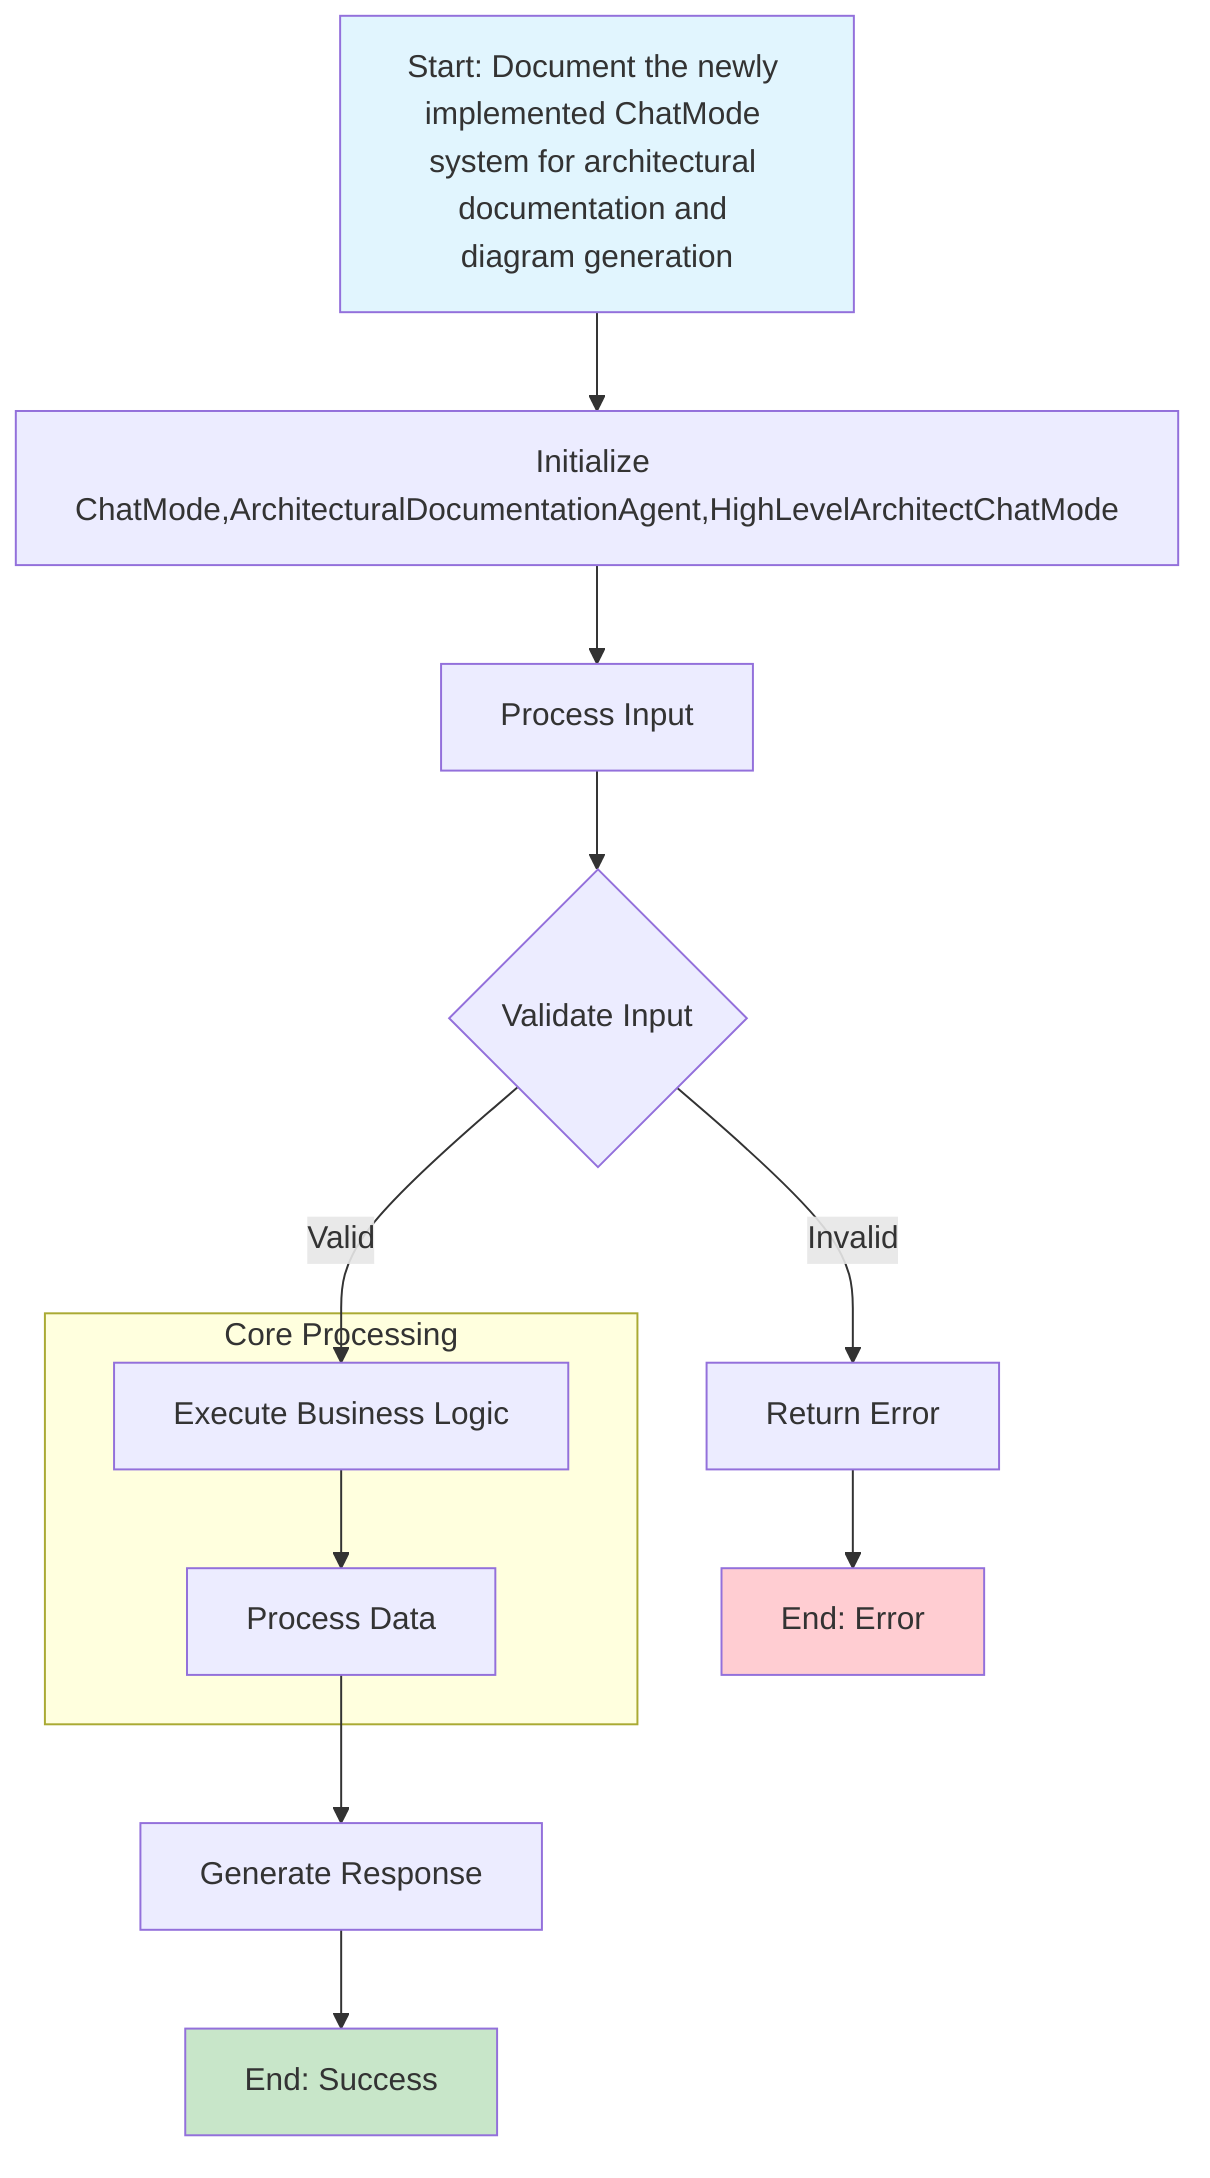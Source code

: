 flowchart TD
    A[Start: Document the newly implemented ChatMode system for architectural documentation and diagram generation] --> B[Initialize ChatMode,ArchitecturalDocumentationAgent,HighLevelArchitectChatMode]
    B --> C[Process Input]
    C --> D{Validate Input}
    D -->|Valid| E[Execute Business Logic]
    D -->|Invalid| F[Return Error]
    E --> G[Process Data]
    G --> H[Generate Response]
    H --> I[End: Success]
    F --> J[End: Error]
    
    subgraph "Core Processing"
        E
        G
    end
    
    style A fill:#e1f5fe
    style I fill:#c8e6c9
    style J fill:#ffcdd2